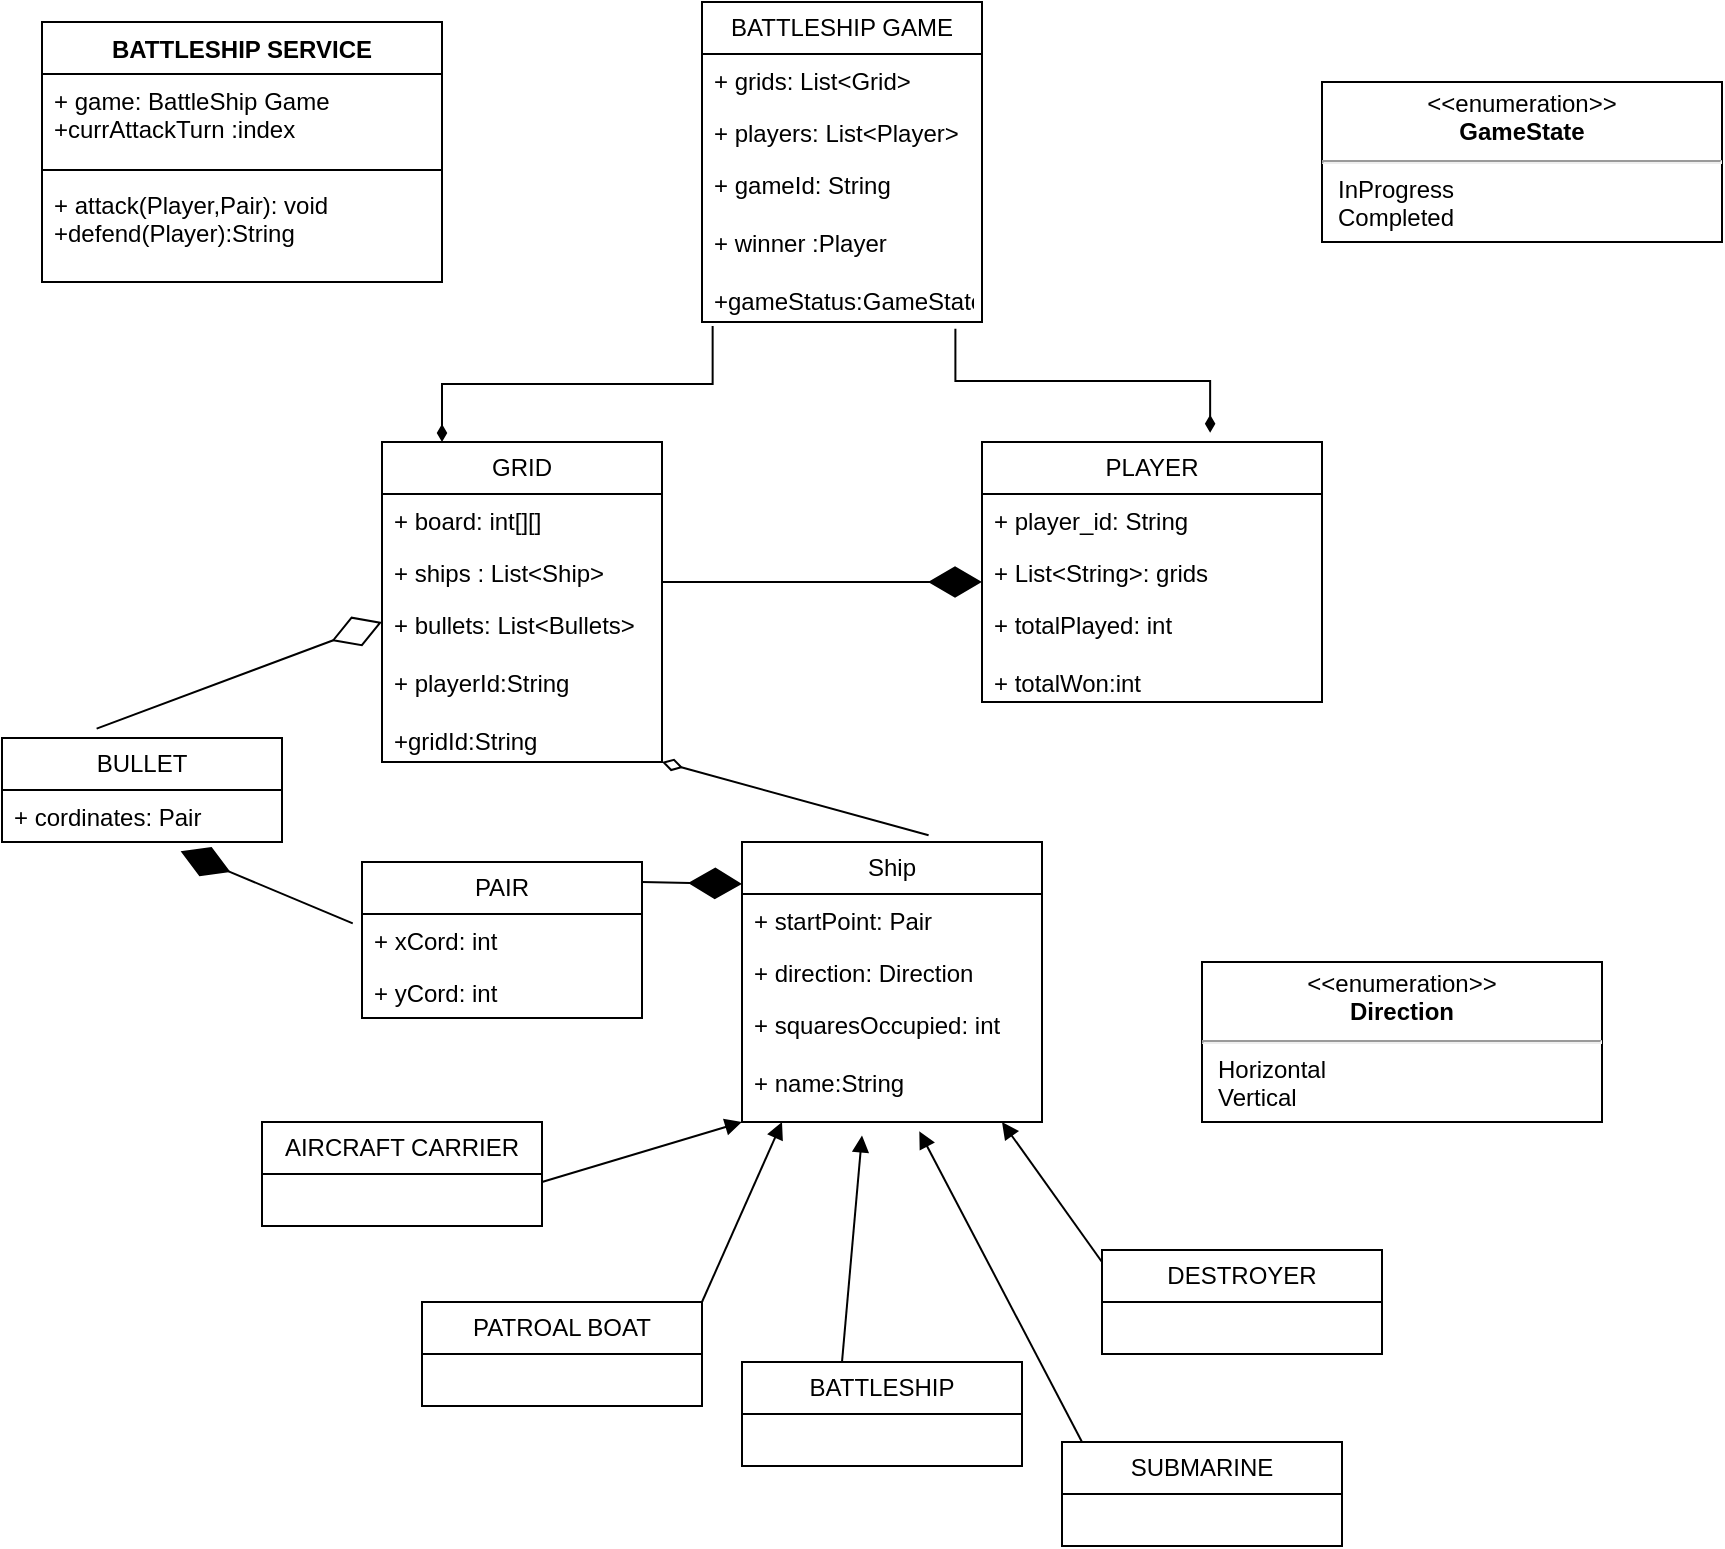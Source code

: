 <mxfile version="24.5.4" type="device">
  <diagram name="Page-1" id="07ID6UgvXmsRbCk6ALn_">
    <mxGraphModel dx="1644" dy="412" grid="1" gridSize="10" guides="1" tooltips="1" connect="1" arrows="1" fold="1" page="1" pageScale="1" pageWidth="850" pageHeight="1100" math="0" shadow="0">
      <root>
        <mxCell id="0" />
        <mxCell id="1" parent="0" />
        <mxCell id="Wkdud2vJgA1RVoNsMOOA-1" value="BATTLESHIP GAME" style="swimlane;fontStyle=0;childLayout=stackLayout;horizontal=1;startSize=26;fillColor=none;horizontalStack=0;resizeParent=1;resizeParentMax=0;resizeLast=0;collapsible=1;marginBottom=0;whiteSpace=wrap;html=1;" vertex="1" parent="1">
          <mxGeometry x="220" y="20" width="140" height="160" as="geometry" />
        </mxCell>
        <mxCell id="Wkdud2vJgA1RVoNsMOOA-2" value="+ grids: List&amp;lt;Grid&amp;gt;" style="text;strokeColor=none;fillColor=none;align=left;verticalAlign=top;spacingLeft=4;spacingRight=4;overflow=hidden;rotatable=0;points=[[0,0.5],[1,0.5]];portConstraint=eastwest;whiteSpace=wrap;html=1;" vertex="1" parent="Wkdud2vJgA1RVoNsMOOA-1">
          <mxGeometry y="26" width="140" height="26" as="geometry" />
        </mxCell>
        <mxCell id="Wkdud2vJgA1RVoNsMOOA-3" value="+ players: List&amp;lt;Player&amp;gt;" style="text;strokeColor=none;fillColor=none;align=left;verticalAlign=top;spacingLeft=4;spacingRight=4;overflow=hidden;rotatable=0;points=[[0,0.5],[1,0.5]];portConstraint=eastwest;whiteSpace=wrap;html=1;" vertex="1" parent="Wkdud2vJgA1RVoNsMOOA-1">
          <mxGeometry y="52" width="140" height="26" as="geometry" />
        </mxCell>
        <mxCell id="Wkdud2vJgA1RVoNsMOOA-4" value="+ gameId: String&lt;div&gt;&lt;br&gt;&lt;/div&gt;&lt;div&gt;+ winner :Player&lt;/div&gt;&lt;div&gt;&lt;br&gt;&lt;/div&gt;&lt;div&gt;+gameStatus:GameState&lt;/div&gt;" style="text;strokeColor=none;fillColor=none;align=left;verticalAlign=top;spacingLeft=4;spacingRight=4;overflow=hidden;rotatable=0;points=[[0,0.5],[1,0.5]];portConstraint=eastwest;whiteSpace=wrap;html=1;" vertex="1" parent="Wkdud2vJgA1RVoNsMOOA-1">
          <mxGeometry y="78" width="140" height="82" as="geometry" />
        </mxCell>
        <mxCell id="Wkdud2vJgA1RVoNsMOOA-5" value="&lt;p style=&quot;margin:0px;margin-top:4px;text-align:center;&quot;&gt;&amp;lt;&amp;lt;enumeration&amp;gt;&amp;gt;&lt;br&gt;&lt;b&gt;GameState&lt;/b&gt;&lt;/p&gt;&lt;hr&gt;&lt;p style=&quot;margin:0px;margin-left:8px;text-align:left;&quot;&gt;InProgress&lt;br&gt;Completed&lt;/p&gt;" style="shape=rect;html=1;overflow=fill;whiteSpace=wrap;" vertex="1" parent="1">
          <mxGeometry x="530" y="60" width="200" height="80" as="geometry" />
        </mxCell>
        <mxCell id="Wkdud2vJgA1RVoNsMOOA-7" value="GRID" style="swimlane;fontStyle=0;childLayout=stackLayout;horizontal=1;startSize=26;fillColor=none;horizontalStack=0;resizeParent=1;resizeParentMax=0;resizeLast=0;collapsible=1;marginBottom=0;whiteSpace=wrap;html=1;" vertex="1" parent="1">
          <mxGeometry x="60" y="240" width="140" height="160" as="geometry" />
        </mxCell>
        <mxCell id="Wkdud2vJgA1RVoNsMOOA-8" value="+ board: int[][]" style="text;strokeColor=none;fillColor=none;align=left;verticalAlign=top;spacingLeft=4;spacingRight=4;overflow=hidden;rotatable=0;points=[[0,0.5],[1,0.5]];portConstraint=eastwest;whiteSpace=wrap;html=1;" vertex="1" parent="Wkdud2vJgA1RVoNsMOOA-7">
          <mxGeometry y="26" width="140" height="26" as="geometry" />
        </mxCell>
        <mxCell id="Wkdud2vJgA1RVoNsMOOA-9" value="+ ships : List&amp;lt;Ship&amp;gt;" style="text;strokeColor=none;fillColor=none;align=left;verticalAlign=top;spacingLeft=4;spacingRight=4;overflow=hidden;rotatable=0;points=[[0,0.5],[1,0.5]];portConstraint=eastwest;whiteSpace=wrap;html=1;" vertex="1" parent="Wkdud2vJgA1RVoNsMOOA-7">
          <mxGeometry y="52" width="140" height="26" as="geometry" />
        </mxCell>
        <mxCell id="Wkdud2vJgA1RVoNsMOOA-10" value="+ bullets: List&amp;lt;Bullets&amp;gt;&lt;div&gt;&lt;span style=&quot;background-color: initial;&quot;&gt;&lt;br&gt;&lt;/span&gt;&lt;/div&gt;&lt;div&gt;&lt;span style=&quot;background-color: initial;&quot;&gt;+ playerId:String&lt;/span&gt;&lt;br&gt;&lt;/div&gt;&lt;div&gt;&lt;span style=&quot;background-color: initial;&quot;&gt;&lt;br&gt;&lt;/span&gt;&lt;/div&gt;&lt;div&gt;&lt;span style=&quot;background-color: initial;&quot;&gt;+gridId:String&lt;/span&gt;&lt;/div&gt;" style="text;strokeColor=none;fillColor=none;align=left;verticalAlign=top;spacingLeft=4;spacingRight=4;overflow=hidden;rotatable=0;points=[[0,0.5],[1,0.5]];portConstraint=eastwest;whiteSpace=wrap;html=1;" vertex="1" parent="Wkdud2vJgA1RVoNsMOOA-7">
          <mxGeometry y="78" width="140" height="82" as="geometry" />
        </mxCell>
        <mxCell id="Wkdud2vJgA1RVoNsMOOA-11" value="PLAYER" style="swimlane;fontStyle=0;childLayout=stackLayout;horizontal=1;startSize=26;fillColor=none;horizontalStack=0;resizeParent=1;resizeParentMax=0;resizeLast=0;collapsible=1;marginBottom=0;whiteSpace=wrap;html=1;" vertex="1" parent="1">
          <mxGeometry x="360" y="240" width="170" height="130" as="geometry" />
        </mxCell>
        <mxCell id="Wkdud2vJgA1RVoNsMOOA-12" value="+ player_id: String" style="text;strokeColor=none;fillColor=none;align=left;verticalAlign=top;spacingLeft=4;spacingRight=4;overflow=hidden;rotatable=0;points=[[0,0.5],[1,0.5]];portConstraint=eastwest;whiteSpace=wrap;html=1;" vertex="1" parent="Wkdud2vJgA1RVoNsMOOA-11">
          <mxGeometry y="26" width="170" height="26" as="geometry" />
        </mxCell>
        <mxCell id="Wkdud2vJgA1RVoNsMOOA-13" value="+ List&amp;lt;String&amp;gt;: grids" style="text;strokeColor=none;fillColor=none;align=left;verticalAlign=top;spacingLeft=4;spacingRight=4;overflow=hidden;rotatable=0;points=[[0,0.5],[1,0.5]];portConstraint=eastwest;whiteSpace=wrap;html=1;" vertex="1" parent="Wkdud2vJgA1RVoNsMOOA-11">
          <mxGeometry y="52" width="170" height="26" as="geometry" />
        </mxCell>
        <mxCell id="Wkdud2vJgA1RVoNsMOOA-14" value="+ totalPlayed: int&lt;div&gt;&lt;br&gt;&lt;/div&gt;&lt;div&gt;+ totalWon:int&lt;/div&gt;" style="text;strokeColor=none;fillColor=none;align=left;verticalAlign=top;spacingLeft=4;spacingRight=4;overflow=hidden;rotatable=0;points=[[0,0.5],[1,0.5]];portConstraint=eastwest;whiteSpace=wrap;html=1;" vertex="1" parent="Wkdud2vJgA1RVoNsMOOA-11">
          <mxGeometry y="78" width="170" height="52" as="geometry" />
        </mxCell>
        <mxCell id="Wkdud2vJgA1RVoNsMOOA-15" value="Ship" style="swimlane;fontStyle=0;childLayout=stackLayout;horizontal=1;startSize=26;fillColor=none;horizontalStack=0;resizeParent=1;resizeParentMax=0;resizeLast=0;collapsible=1;marginBottom=0;whiteSpace=wrap;html=1;" vertex="1" parent="1">
          <mxGeometry x="240" y="440" width="150" height="140" as="geometry" />
        </mxCell>
        <mxCell id="Wkdud2vJgA1RVoNsMOOA-16" value="+ startPoint: Pair" style="text;strokeColor=none;fillColor=none;align=left;verticalAlign=top;spacingLeft=4;spacingRight=4;overflow=hidden;rotatable=0;points=[[0,0.5],[1,0.5]];portConstraint=eastwest;whiteSpace=wrap;html=1;" vertex="1" parent="Wkdud2vJgA1RVoNsMOOA-15">
          <mxGeometry y="26" width="150" height="26" as="geometry" />
        </mxCell>
        <mxCell id="Wkdud2vJgA1RVoNsMOOA-17" value="+ direction: Direction" style="text;strokeColor=none;fillColor=none;align=left;verticalAlign=top;spacingLeft=4;spacingRight=4;overflow=hidden;rotatable=0;points=[[0,0.5],[1,0.5]];portConstraint=eastwest;whiteSpace=wrap;html=1;" vertex="1" parent="Wkdud2vJgA1RVoNsMOOA-15">
          <mxGeometry y="52" width="150" height="26" as="geometry" />
        </mxCell>
        <mxCell id="Wkdud2vJgA1RVoNsMOOA-18" value="+ squaresOccupied: int&lt;div&gt;&lt;br&gt;&lt;/div&gt;&lt;div&gt;+ name:String&lt;/div&gt;" style="text;strokeColor=none;fillColor=none;align=left;verticalAlign=top;spacingLeft=4;spacingRight=4;overflow=hidden;rotatable=0;points=[[0,0.5],[1,0.5]];portConstraint=eastwest;whiteSpace=wrap;html=1;" vertex="1" parent="Wkdud2vJgA1RVoNsMOOA-15">
          <mxGeometry y="78" width="150" height="62" as="geometry" />
        </mxCell>
        <mxCell id="Wkdud2vJgA1RVoNsMOOA-19" value="&lt;p style=&quot;margin:0px;margin-top:4px;text-align:center;&quot;&gt;&amp;lt;&amp;lt;enumeration&amp;gt;&amp;gt;&lt;br&gt;&lt;b&gt;Direction&lt;/b&gt;&lt;/p&gt;&lt;hr&gt;&lt;p style=&quot;margin:0px;margin-left:8px;text-align:left;&quot;&gt;Horizontal&lt;br&gt;Vertical&lt;/p&gt;" style="shape=rect;html=1;overflow=fill;whiteSpace=wrap;" vertex="1" parent="1">
          <mxGeometry x="470" y="500" width="200" height="80" as="geometry" />
        </mxCell>
        <mxCell id="Wkdud2vJgA1RVoNsMOOA-20" value="" style="html=1;verticalAlign=bottom;labelBackgroundColor=none;endArrow=block;endFill=1;endSize=6;align=left;rounded=0;" edge="1" parent="1">
          <mxGeometry x="-1" relative="1" as="geometry">
            <mxPoint x="140" y="610" as="sourcePoint" />
            <mxPoint x="240" y="580" as="targetPoint" />
          </mxGeometry>
        </mxCell>
        <mxCell id="Wkdud2vJgA1RVoNsMOOA-22" value="" style="html=1;verticalAlign=bottom;labelBackgroundColor=none;endArrow=block;endFill=1;endSize=6;align=left;rounded=0;" edge="1" parent="1">
          <mxGeometry x="-1" relative="1" as="geometry">
            <mxPoint x="220" y="670" as="sourcePoint" />
            <mxPoint x="260" y="580" as="targetPoint" />
          </mxGeometry>
        </mxCell>
        <mxCell id="Wkdud2vJgA1RVoNsMOOA-23" value="" style="html=1;verticalAlign=bottom;labelBackgroundColor=none;endArrow=block;endFill=1;endSize=6;align=left;rounded=0;entryX=0.4;entryY=1.108;entryDx=0;entryDy=0;entryPerimeter=0;" edge="1" parent="1" target="Wkdud2vJgA1RVoNsMOOA-18">
          <mxGeometry x="-1" relative="1" as="geometry">
            <mxPoint x="290" y="700" as="sourcePoint" />
            <mxPoint x="440" y="670" as="targetPoint" />
          </mxGeometry>
        </mxCell>
        <mxCell id="Wkdud2vJgA1RVoNsMOOA-24" value="" style="html=1;verticalAlign=bottom;labelBackgroundColor=none;endArrow=block;endFill=1;endSize=6;align=left;rounded=0;entryX=0.591;entryY=1.075;entryDx=0;entryDy=0;entryPerimeter=0;" edge="1" parent="1" target="Wkdud2vJgA1RVoNsMOOA-18">
          <mxGeometry x="-1" relative="1" as="geometry">
            <mxPoint x="410" y="740" as="sourcePoint" />
            <mxPoint x="490" y="720" as="targetPoint" />
          </mxGeometry>
        </mxCell>
        <mxCell id="Wkdud2vJgA1RVoNsMOOA-25" value="" style="html=1;verticalAlign=bottom;labelBackgroundColor=none;endArrow=block;endFill=1;endSize=6;align=left;rounded=0;" edge="1" parent="1">
          <mxGeometry x="-1" relative="1" as="geometry">
            <mxPoint x="420" y="650" as="sourcePoint" />
            <mxPoint x="370" y="580" as="targetPoint" />
          </mxGeometry>
        </mxCell>
        <mxCell id="Wkdud2vJgA1RVoNsMOOA-26" value="AIRCRAFT CARRIER" style="swimlane;fontStyle=0;childLayout=stackLayout;horizontal=1;startSize=26;fillColor=none;horizontalStack=0;resizeParent=1;resizeParentMax=0;resizeLast=0;collapsible=1;marginBottom=0;whiteSpace=wrap;html=1;" vertex="1" parent="1">
          <mxGeometry y="580" width="140" height="52" as="geometry" />
        </mxCell>
        <mxCell id="Wkdud2vJgA1RVoNsMOOA-34" value="PATROAL BOAT" style="swimlane;fontStyle=0;childLayout=stackLayout;horizontal=1;startSize=26;fillColor=none;horizontalStack=0;resizeParent=1;resizeParentMax=0;resizeLast=0;collapsible=1;marginBottom=0;whiteSpace=wrap;html=1;" vertex="1" parent="1">
          <mxGeometry x="80" y="670" width="140" height="52" as="geometry" />
        </mxCell>
        <mxCell id="Wkdud2vJgA1RVoNsMOOA-38" value="BATTLESHIP" style="swimlane;fontStyle=0;childLayout=stackLayout;horizontal=1;startSize=26;fillColor=none;horizontalStack=0;resizeParent=1;resizeParentMax=0;resizeLast=0;collapsible=1;marginBottom=0;whiteSpace=wrap;html=1;" vertex="1" parent="1">
          <mxGeometry x="240" y="700" width="140" height="52" as="geometry" />
        </mxCell>
        <mxCell id="Wkdud2vJgA1RVoNsMOOA-42" value="SUBMARINE" style="swimlane;fontStyle=0;childLayout=stackLayout;horizontal=1;startSize=26;fillColor=none;horizontalStack=0;resizeParent=1;resizeParentMax=0;resizeLast=0;collapsible=1;marginBottom=0;whiteSpace=wrap;html=1;" vertex="1" parent="1">
          <mxGeometry x="400" y="740" width="140" height="52" as="geometry" />
        </mxCell>
        <mxCell id="Wkdud2vJgA1RVoNsMOOA-46" value="DESTROYER" style="swimlane;fontStyle=0;childLayout=stackLayout;horizontal=1;startSize=26;fillColor=none;horizontalStack=0;resizeParent=1;resizeParentMax=0;resizeLast=0;collapsible=1;marginBottom=0;whiteSpace=wrap;html=1;" vertex="1" parent="1">
          <mxGeometry x="420" y="644" width="140" height="52" as="geometry" />
        </mxCell>
        <mxCell id="Wkdud2vJgA1RVoNsMOOA-50" value="" style="endArrow=diamondThin;endFill=1;endSize=24;html=1;rounded=0;" edge="1" parent="1">
          <mxGeometry width="160" relative="1" as="geometry">
            <mxPoint x="200" y="310" as="sourcePoint" />
            <mxPoint x="360" y="310" as="targetPoint" />
          </mxGeometry>
        </mxCell>
        <mxCell id="Wkdud2vJgA1RVoNsMOOA-53" value="" style="endArrow=none;html=1;endFill=0;startArrow=diamondThin;startFill=1;edgeStyle=elbowEdgeStyle;elbow=vertical;rounded=0;entryX=0.038;entryY=1.024;entryDx=0;entryDy=0;entryPerimeter=0;" edge="1" parent="1" target="Wkdud2vJgA1RVoNsMOOA-4">
          <mxGeometry width="100" height="75" relative="1" as="geometry">
            <mxPoint x="90" y="240" as="sourcePoint" />
            <mxPoint x="210" y="165" as="targetPoint" />
          </mxGeometry>
        </mxCell>
        <mxCell id="Wkdud2vJgA1RVoNsMOOA-54" value="" style="endArrow=none;html=1;endFill=0;startArrow=diamondThin;startFill=1;edgeStyle=elbowEdgeStyle;elbow=vertical;rounded=0;exitX=0.671;exitY=-0.036;exitDx=0;exitDy=0;exitPerimeter=0;entryX=0.905;entryY=1.041;entryDx=0;entryDy=0;entryPerimeter=0;" edge="1" parent="1" source="Wkdud2vJgA1RVoNsMOOA-11" target="Wkdud2vJgA1RVoNsMOOA-4">
          <mxGeometry width="100" height="75" relative="1" as="geometry">
            <mxPoint x="280" y="255" as="sourcePoint" />
            <mxPoint x="380" y="180" as="targetPoint" />
          </mxGeometry>
        </mxCell>
        <mxCell id="Wkdud2vJgA1RVoNsMOOA-55" value="" style="endArrow=none;startArrow=diamondThin;endFill=0;startFill=0;html=1;verticalAlign=bottom;labelBackgroundColor=none;strokeWidth=1;startSize=8;endSize=8;rounded=0;entryX=0.622;entryY=-0.024;entryDx=0;entryDy=0;entryPerimeter=0;" edge="1" parent="1" target="Wkdud2vJgA1RVoNsMOOA-15">
          <mxGeometry width="160" relative="1" as="geometry">
            <mxPoint x="200" y="400" as="sourcePoint" />
            <mxPoint x="360" y="400" as="targetPoint" />
          </mxGeometry>
        </mxCell>
        <mxCell id="Wkdud2vJgA1RVoNsMOOA-56" value="PAIR" style="swimlane;fontStyle=0;childLayout=stackLayout;horizontal=1;startSize=26;fillColor=none;horizontalStack=0;resizeParent=1;resizeParentMax=0;resizeLast=0;collapsible=1;marginBottom=0;whiteSpace=wrap;html=1;" vertex="1" parent="1">
          <mxGeometry x="50" y="450" width="140" height="78" as="geometry" />
        </mxCell>
        <mxCell id="Wkdud2vJgA1RVoNsMOOA-57" value="+ xCord: int" style="text;strokeColor=none;fillColor=none;align=left;verticalAlign=top;spacingLeft=4;spacingRight=4;overflow=hidden;rotatable=0;points=[[0,0.5],[1,0.5]];portConstraint=eastwest;whiteSpace=wrap;html=1;" vertex="1" parent="Wkdud2vJgA1RVoNsMOOA-56">
          <mxGeometry y="26" width="140" height="26" as="geometry" />
        </mxCell>
        <mxCell id="Wkdud2vJgA1RVoNsMOOA-58" value="+ yCord: int" style="text;strokeColor=none;fillColor=none;align=left;verticalAlign=top;spacingLeft=4;spacingRight=4;overflow=hidden;rotatable=0;points=[[0,0.5],[1,0.5]];portConstraint=eastwest;whiteSpace=wrap;html=1;" vertex="1" parent="Wkdud2vJgA1RVoNsMOOA-56">
          <mxGeometry y="52" width="140" height="26" as="geometry" />
        </mxCell>
        <mxCell id="Wkdud2vJgA1RVoNsMOOA-64" value="BULLET" style="swimlane;fontStyle=0;childLayout=stackLayout;horizontal=1;startSize=26;fillColor=none;horizontalStack=0;resizeParent=1;resizeParentMax=0;resizeLast=0;collapsible=1;marginBottom=0;whiteSpace=wrap;html=1;" vertex="1" parent="1">
          <mxGeometry x="-130" y="388" width="140" height="52" as="geometry" />
        </mxCell>
        <mxCell id="Wkdud2vJgA1RVoNsMOOA-65" value="+ cordinates: Pair" style="text;strokeColor=none;fillColor=none;align=left;verticalAlign=top;spacingLeft=4;spacingRight=4;overflow=hidden;rotatable=0;points=[[0,0.5],[1,0.5]];portConstraint=eastwest;whiteSpace=wrap;html=1;" vertex="1" parent="Wkdud2vJgA1RVoNsMOOA-64">
          <mxGeometry y="26" width="140" height="26" as="geometry" />
        </mxCell>
        <mxCell id="Wkdud2vJgA1RVoNsMOOA-69" value="" style="endArrow=diamondThin;endFill=0;endSize=24;html=1;rounded=0;exitX=0.338;exitY=-0.09;exitDx=0;exitDy=0;exitPerimeter=0;" edge="1" parent="1" source="Wkdud2vJgA1RVoNsMOOA-64">
          <mxGeometry width="160" relative="1" as="geometry">
            <mxPoint x="-100" y="330" as="sourcePoint" />
            <mxPoint x="60" y="330" as="targetPoint" />
          </mxGeometry>
        </mxCell>
        <mxCell id="Wkdud2vJgA1RVoNsMOOA-70" value="" style="endArrow=diamondThin;endFill=1;endSize=24;html=1;rounded=0;exitX=-0.033;exitY=0.179;exitDx=0;exitDy=0;exitPerimeter=0;entryX=0.638;entryY=1.179;entryDx=0;entryDy=0;entryPerimeter=0;" edge="1" parent="1" source="Wkdud2vJgA1RVoNsMOOA-57" target="Wkdud2vJgA1RVoNsMOOA-65">
          <mxGeometry width="160" relative="1" as="geometry">
            <mxPoint x="-140.0" y="480.002" as="sourcePoint" />
            <mxPoint x="-42" y="500" as="targetPoint" />
          </mxGeometry>
        </mxCell>
        <mxCell id="Wkdud2vJgA1RVoNsMOOA-71" value="" style="endArrow=diamondThin;endFill=1;endSize=24;html=1;rounded=0;" edge="1" parent="1">
          <mxGeometry width="160" relative="1" as="geometry">
            <mxPoint x="190" y="460" as="sourcePoint" />
            <mxPoint x="240" y="461" as="targetPoint" />
          </mxGeometry>
        </mxCell>
        <mxCell id="Wkdud2vJgA1RVoNsMOOA-72" value="BATTLESHIP SERVICE" style="swimlane;fontStyle=1;align=center;verticalAlign=top;childLayout=stackLayout;horizontal=1;startSize=26;horizontalStack=0;resizeParent=1;resizeParentMax=0;resizeLast=0;collapsible=1;marginBottom=0;whiteSpace=wrap;html=1;" vertex="1" parent="1">
          <mxGeometry x="-110" y="30" width="200" height="130" as="geometry" />
        </mxCell>
        <mxCell id="Wkdud2vJgA1RVoNsMOOA-73" value="+ game: BattleShip Game&lt;div&gt;+currAttackTurn :index&lt;/div&gt;" style="text;strokeColor=none;fillColor=none;align=left;verticalAlign=top;spacingLeft=4;spacingRight=4;overflow=hidden;rotatable=0;points=[[0,0.5],[1,0.5]];portConstraint=eastwest;whiteSpace=wrap;html=1;" vertex="1" parent="Wkdud2vJgA1RVoNsMOOA-72">
          <mxGeometry y="26" width="200" height="44" as="geometry" />
        </mxCell>
        <mxCell id="Wkdud2vJgA1RVoNsMOOA-74" value="" style="line;strokeWidth=1;fillColor=none;align=left;verticalAlign=middle;spacingTop=-1;spacingLeft=3;spacingRight=3;rotatable=0;labelPosition=right;points=[];portConstraint=eastwest;strokeColor=inherit;" vertex="1" parent="Wkdud2vJgA1RVoNsMOOA-72">
          <mxGeometry y="70" width="200" height="8" as="geometry" />
        </mxCell>
        <mxCell id="Wkdud2vJgA1RVoNsMOOA-75" value="+ attack(Player,Pair): void&lt;div&gt;+defend(Player):String&lt;/div&gt;" style="text;strokeColor=none;fillColor=none;align=left;verticalAlign=top;spacingLeft=4;spacingRight=4;overflow=hidden;rotatable=0;points=[[0,0.5],[1,0.5]];portConstraint=eastwest;whiteSpace=wrap;html=1;" vertex="1" parent="Wkdud2vJgA1RVoNsMOOA-72">
          <mxGeometry y="78" width="200" height="52" as="geometry" />
        </mxCell>
      </root>
    </mxGraphModel>
  </diagram>
</mxfile>
